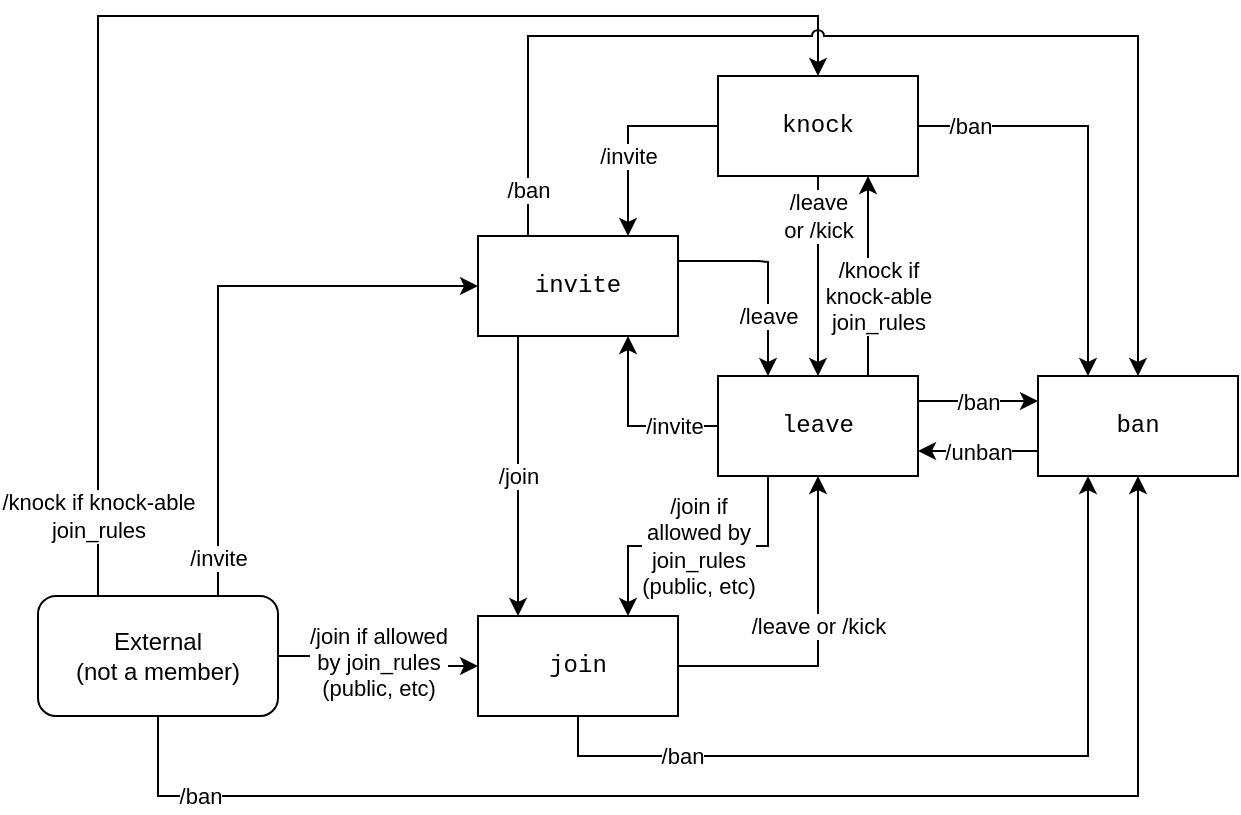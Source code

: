 <mxfile version="16.1.2" type="device"><diagram id="4a_pTli-mcEMNPq0ciXK" name="Page-1"><mxGraphModel dx="1718" dy="1021" grid="1" gridSize="10" guides="1" tooltips="1" connect="1" arrows="1" fold="1" page="1" pageScale="1" pageWidth="827" pageHeight="1169" math="0" shadow="0"><root><mxCell id="0"/><mxCell id="1" parent="0"/><mxCell id="P05zALBlSnZwpnZ5Cu9t-11" value="/join" style="edgeStyle=orthogonalEdgeStyle;rounded=0;orthogonalLoop=1;jettySize=auto;html=1;" parent="1" source="P05zALBlSnZwpnZ5Cu9t-1" target="P05zALBlSnZwpnZ5Cu9t-2" edge="1"><mxGeometry relative="1" as="geometry"><Array as="points"><mxPoint x="290" y="360"/><mxPoint x="290" y="360"/></Array></mxGeometry></mxCell><mxCell id="P05zALBlSnZwpnZ5Cu9t-14" value="/leave" style="edgeStyle=orthogonalEdgeStyle;rounded=0;orthogonalLoop=1;jettySize=auto;html=1;exitX=1;exitY=0.25;exitDx=0;exitDy=0;entryX=0.25;entryY=0;entryDx=0;entryDy=0;" parent="1" source="P05zALBlSnZwpnZ5Cu9t-25" target="P05zALBlSnZwpnZ5Cu9t-4" edge="1"><mxGeometry x="0.412" relative="1" as="geometry"><mxPoint x="480" y="249.667" as="targetPoint"/><Array as="points"><mxPoint x="410" y="263"/><mxPoint x="415" y="263"/></Array><mxPoint as="offset"/></mxGeometry></mxCell><mxCell id="P05zALBlSnZwpnZ5Cu9t-1" value="invite" style="rounded=0;whiteSpace=wrap;html=1;" parent="1" vertex="1"><mxGeometry x="270" y="250" width="100" height="50" as="geometry"/></mxCell><mxCell id="P05zALBlSnZwpnZ5Cu9t-16" value="/leave or /kick" style="edgeStyle=orthogonalEdgeStyle;rounded=0;orthogonalLoop=1;jettySize=auto;html=1;" parent="1" source="P05zALBlSnZwpnZ5Cu9t-2" target="P05zALBlSnZwpnZ5Cu9t-4" edge="1"><mxGeometry x="0.097" relative="1" as="geometry"><mxPoint as="offset"/></mxGeometry></mxCell><mxCell id="P05zALBlSnZwpnZ5Cu9t-22" value="/ban" style="edgeStyle=orthogonalEdgeStyle;rounded=0;orthogonalLoop=1;jettySize=auto;html=1;exitX=0.5;exitY=1;exitDx=0;exitDy=0;entryX=0.25;entryY=1;entryDx=0;entryDy=0;" parent="1" source="P05zALBlSnZwpnZ5Cu9t-2" target="P05zALBlSnZwpnZ5Cu9t-3" edge="1"><mxGeometry x="-0.654" relative="1" as="geometry"><mxPoint as="offset"/></mxGeometry></mxCell><mxCell id="P05zALBlSnZwpnZ5Cu9t-2" value="join" style="rounded=0;whiteSpace=wrap;html=1;fontFamily=Courier New;" parent="1" vertex="1"><mxGeometry x="270" y="440" width="100" height="50" as="geometry"/></mxCell><mxCell id="P05zALBlSnZwpnZ5Cu9t-18" value="/unban" style="edgeStyle=orthogonalEdgeStyle;rounded=0;orthogonalLoop=1;jettySize=auto;html=1;exitX=0;exitY=0.75;exitDx=0;exitDy=0;entryX=1;entryY=0.75;entryDx=0;entryDy=0;" parent="1" source="P05zALBlSnZwpnZ5Cu9t-3" target="P05zALBlSnZwpnZ5Cu9t-4" edge="1"><mxGeometry relative="1" as="geometry"/></mxCell><mxCell id="P05zALBlSnZwpnZ5Cu9t-3" value="ban" style="rounded=0;whiteSpace=wrap;html=1;fontFamily=Courier New;" parent="1" vertex="1"><mxGeometry x="550" y="320" width="100" height="50" as="geometry"/></mxCell><mxCell id="P05zALBlSnZwpnZ5Cu9t-12" value="/join if&lt;br&gt;allowed by&lt;br&gt;join_rules&lt;br&gt;(public, etc)" style="edgeStyle=orthogonalEdgeStyle;rounded=0;orthogonalLoop=1;jettySize=auto;html=1;exitX=0.25;exitY=1;exitDx=0;exitDy=0;entryX=0.75;entryY=0;entryDx=0;entryDy=0;" parent="1" source="P05zALBlSnZwpnZ5Cu9t-4" target="P05zALBlSnZwpnZ5Cu9t-2" edge="1"><mxGeometry relative="1" as="geometry"/></mxCell><mxCell id="P05zALBlSnZwpnZ5Cu9t-13" value="/invite" style="edgeStyle=orthogonalEdgeStyle;rounded=0;orthogonalLoop=1;jettySize=auto;html=1;entryX=0.75;entryY=1;entryDx=0;entryDy=0;" parent="1" source="P05zALBlSnZwpnZ5Cu9t-4" target="P05zALBlSnZwpnZ5Cu9t-25" edge="1"><mxGeometry x="-0.5" relative="1" as="geometry"><mxPoint as="offset"/></mxGeometry></mxCell><mxCell id="P05zALBlSnZwpnZ5Cu9t-17" value="/ban" style="edgeStyle=orthogonalEdgeStyle;rounded=0;orthogonalLoop=1;jettySize=auto;html=1;exitX=1;exitY=0.25;exitDx=0;exitDy=0;entryX=0;entryY=0.25;entryDx=0;entryDy=0;" parent="1" source="P05zALBlSnZwpnZ5Cu9t-4" target="P05zALBlSnZwpnZ5Cu9t-3" edge="1"><mxGeometry relative="1" as="geometry"/></mxCell><mxCell id="Je66lSOIGBRFVx_LtrYI-3" value="/knock if&lt;br&gt;knock-able&lt;br&gt;join_rules&lt;br&gt;" style="edgeStyle=orthogonalEdgeStyle;rounded=0;orthogonalLoop=1;jettySize=auto;html=1;exitX=0.75;exitY=0;exitDx=0;exitDy=0;entryX=0.75;entryY=1;entryDx=0;entryDy=0;" edge="1" parent="1" source="P05zALBlSnZwpnZ5Cu9t-4" target="P05zALBlSnZwpnZ5Cu9t-24"><mxGeometry x="-0.2" y="-5" relative="1" as="geometry"><mxPoint as="offset"/></mxGeometry></mxCell><mxCell id="P05zALBlSnZwpnZ5Cu9t-4" value="leave" style="rounded=0;whiteSpace=wrap;html=1;fontFamily=Courier New;" parent="1" vertex="1"><mxGeometry x="390" y="320" width="100" height="50" as="geometry"/></mxCell><mxCell id="P05zALBlSnZwpnZ5Cu9t-8" value="/invite" style="edgeStyle=orthogonalEdgeStyle;rounded=0;orthogonalLoop=1;jettySize=auto;html=1;exitX=0.75;exitY=0;exitDx=0;exitDy=0;entryX=0;entryY=0.5;entryDx=0;entryDy=0;" parent="1" source="P05zALBlSnZwpnZ5Cu9t-29" target="P05zALBlSnZwpnZ5Cu9t-25" edge="1"><mxGeometry x="-0.868" relative="1" as="geometry"><mxPoint x="170" y="275" as="sourcePoint"/><mxPoint as="offset"/></mxGeometry></mxCell><mxCell id="P05zALBlSnZwpnZ5Cu9t-10" value="/join if allowed&lt;br&gt;by join_rules&lt;br&gt;(public, etc)" style="edgeStyle=orthogonalEdgeStyle;rounded=0;orthogonalLoop=1;jettySize=auto;html=1;exitX=1;exitY=0.5;exitDx=0;exitDy=0;" parent="1" source="P05zALBlSnZwpnZ5Cu9t-29" target="P05zALBlSnZwpnZ5Cu9t-2" edge="1"><mxGeometry relative="1" as="geometry"><mxPoint x="170" y="465" as="sourcePoint"/></mxGeometry></mxCell><mxCell id="P05zALBlSnZwpnZ5Cu9t-21" value="/ban" style="edgeStyle=orthogonalEdgeStyle;rounded=0;orthogonalLoop=1;jettySize=auto;html=1;entryX=0.5;entryY=1;entryDx=0;entryDy=0;exitX=0.5;exitY=1;exitDx=0;exitDy=0;" parent="1" source="P05zALBlSnZwpnZ5Cu9t-29" target="P05zALBlSnZwpnZ5Cu9t-3" edge="1"><mxGeometry x="-0.823" relative="1" as="geometry"><mxPoint x="170" y="545" as="sourcePoint"/><Array as="points"><mxPoint x="110" y="530"/><mxPoint x="600" y="530"/></Array><mxPoint as="offset"/></mxGeometry></mxCell><mxCell id="P05zALBlSnZwpnZ5Cu9t-26" value="/invite" style="edgeStyle=orthogonalEdgeStyle;rounded=0;orthogonalLoop=1;jettySize=auto;html=1;exitX=0;exitY=0.5;exitDx=0;exitDy=0;entryX=0.75;entryY=0;entryDx=0;entryDy=0;fontFamily=Helvetica;" parent="1" source="P05zALBlSnZwpnZ5Cu9t-24" target="P05zALBlSnZwpnZ5Cu9t-25" edge="1"><mxGeometry x="0.2" relative="1" as="geometry"><Array as="points"><mxPoint x="345" y="195"/></Array><mxPoint as="offset"/></mxGeometry></mxCell><mxCell id="P05zALBlSnZwpnZ5Cu9t-27" value="/leave&lt;br&gt;or /kick" style="edgeStyle=orthogonalEdgeStyle;rounded=0;orthogonalLoop=1;jettySize=auto;html=1;exitX=0.5;exitY=1;exitDx=0;exitDy=0;entryX=0.5;entryY=0;entryDx=0;entryDy=0;fontFamily=Helvetica;" parent="1" source="P05zALBlSnZwpnZ5Cu9t-24" target="P05zALBlSnZwpnZ5Cu9t-4" edge="1"><mxGeometry x="-0.6" relative="1" as="geometry"><mxPoint as="offset"/></mxGeometry></mxCell><mxCell id="P05zALBlSnZwpnZ5Cu9t-31" value="/ban" style="edgeStyle=orthogonalEdgeStyle;rounded=0;orthogonalLoop=1;jettySize=auto;html=1;exitX=1;exitY=0.5;exitDx=0;exitDy=0;entryX=0.25;entryY=0;entryDx=0;entryDy=0;fontFamily=Helvetica;" parent="1" source="P05zALBlSnZwpnZ5Cu9t-24" target="P05zALBlSnZwpnZ5Cu9t-3" edge="1"><mxGeometry x="-0.755" relative="1" as="geometry"><mxPoint as="offset"/></mxGeometry></mxCell><mxCell id="P05zALBlSnZwpnZ5Cu9t-24" value="knock" style="rounded=0;whiteSpace=wrap;html=1;fontFamily=Courier New;" parent="1" vertex="1"><mxGeometry x="390" y="170" width="100" height="50" as="geometry"/></mxCell><mxCell id="P05zALBlSnZwpnZ5Cu9t-25" value="invite" style="rounded=0;whiteSpace=wrap;html=1;fontFamily=Courier New;" parent="1" vertex="1"><mxGeometry x="270" y="250" width="100" height="50" as="geometry"/></mxCell><mxCell id="P05zALBlSnZwpnZ5Cu9t-29" value="External &lt;br&gt;(not a member)" style="rounded=1;whiteSpace=wrap;html=1;fontFamily=Helvetica;" parent="1" vertex="1"><mxGeometry x="50" y="430" width="120" height="60" as="geometry"/></mxCell><mxCell id="P05zALBlSnZwpnZ5Cu9t-30" value="/knock if knock-able&lt;br&gt;join_rules" style="edgeStyle=orthogonalEdgeStyle;rounded=0;orthogonalLoop=1;jettySize=auto;html=1;exitX=0.25;exitY=0;exitDx=0;exitDy=0;entryX=0.5;entryY=0;entryDx=0;entryDy=0;fontFamily=Helvetica;jumpStyle=none;jumpSize=7;" parent="1" source="P05zALBlSnZwpnZ5Cu9t-29" target="P05zALBlSnZwpnZ5Cu9t-24" edge="1"><mxGeometry x="-0.882" relative="1" as="geometry"><Array as="points"><mxPoint x="80" y="140"/><mxPoint x="440" y="140"/></Array><mxPoint as="offset"/></mxGeometry></mxCell><mxCell id="P05zALBlSnZwpnZ5Cu9t-19" value="/ban" style="edgeStyle=orthogonalEdgeStyle;rounded=0;orthogonalLoop=1;jettySize=auto;html=1;exitX=0.25;exitY=0;exitDx=0;exitDy=0;entryX=0.5;entryY=0;entryDx=0;entryDy=0;jumpStyle=arc;" parent="1" source="P05zALBlSnZwpnZ5Cu9t-25" target="P05zALBlSnZwpnZ5Cu9t-3" edge="1"><mxGeometry x="-0.92" relative="1" as="geometry"><Array as="points"><mxPoint x="295" y="150"/><mxPoint x="600" y="150"/></Array><mxPoint as="offset"/></mxGeometry></mxCell></root></mxGraphModel></diagram></mxfile>